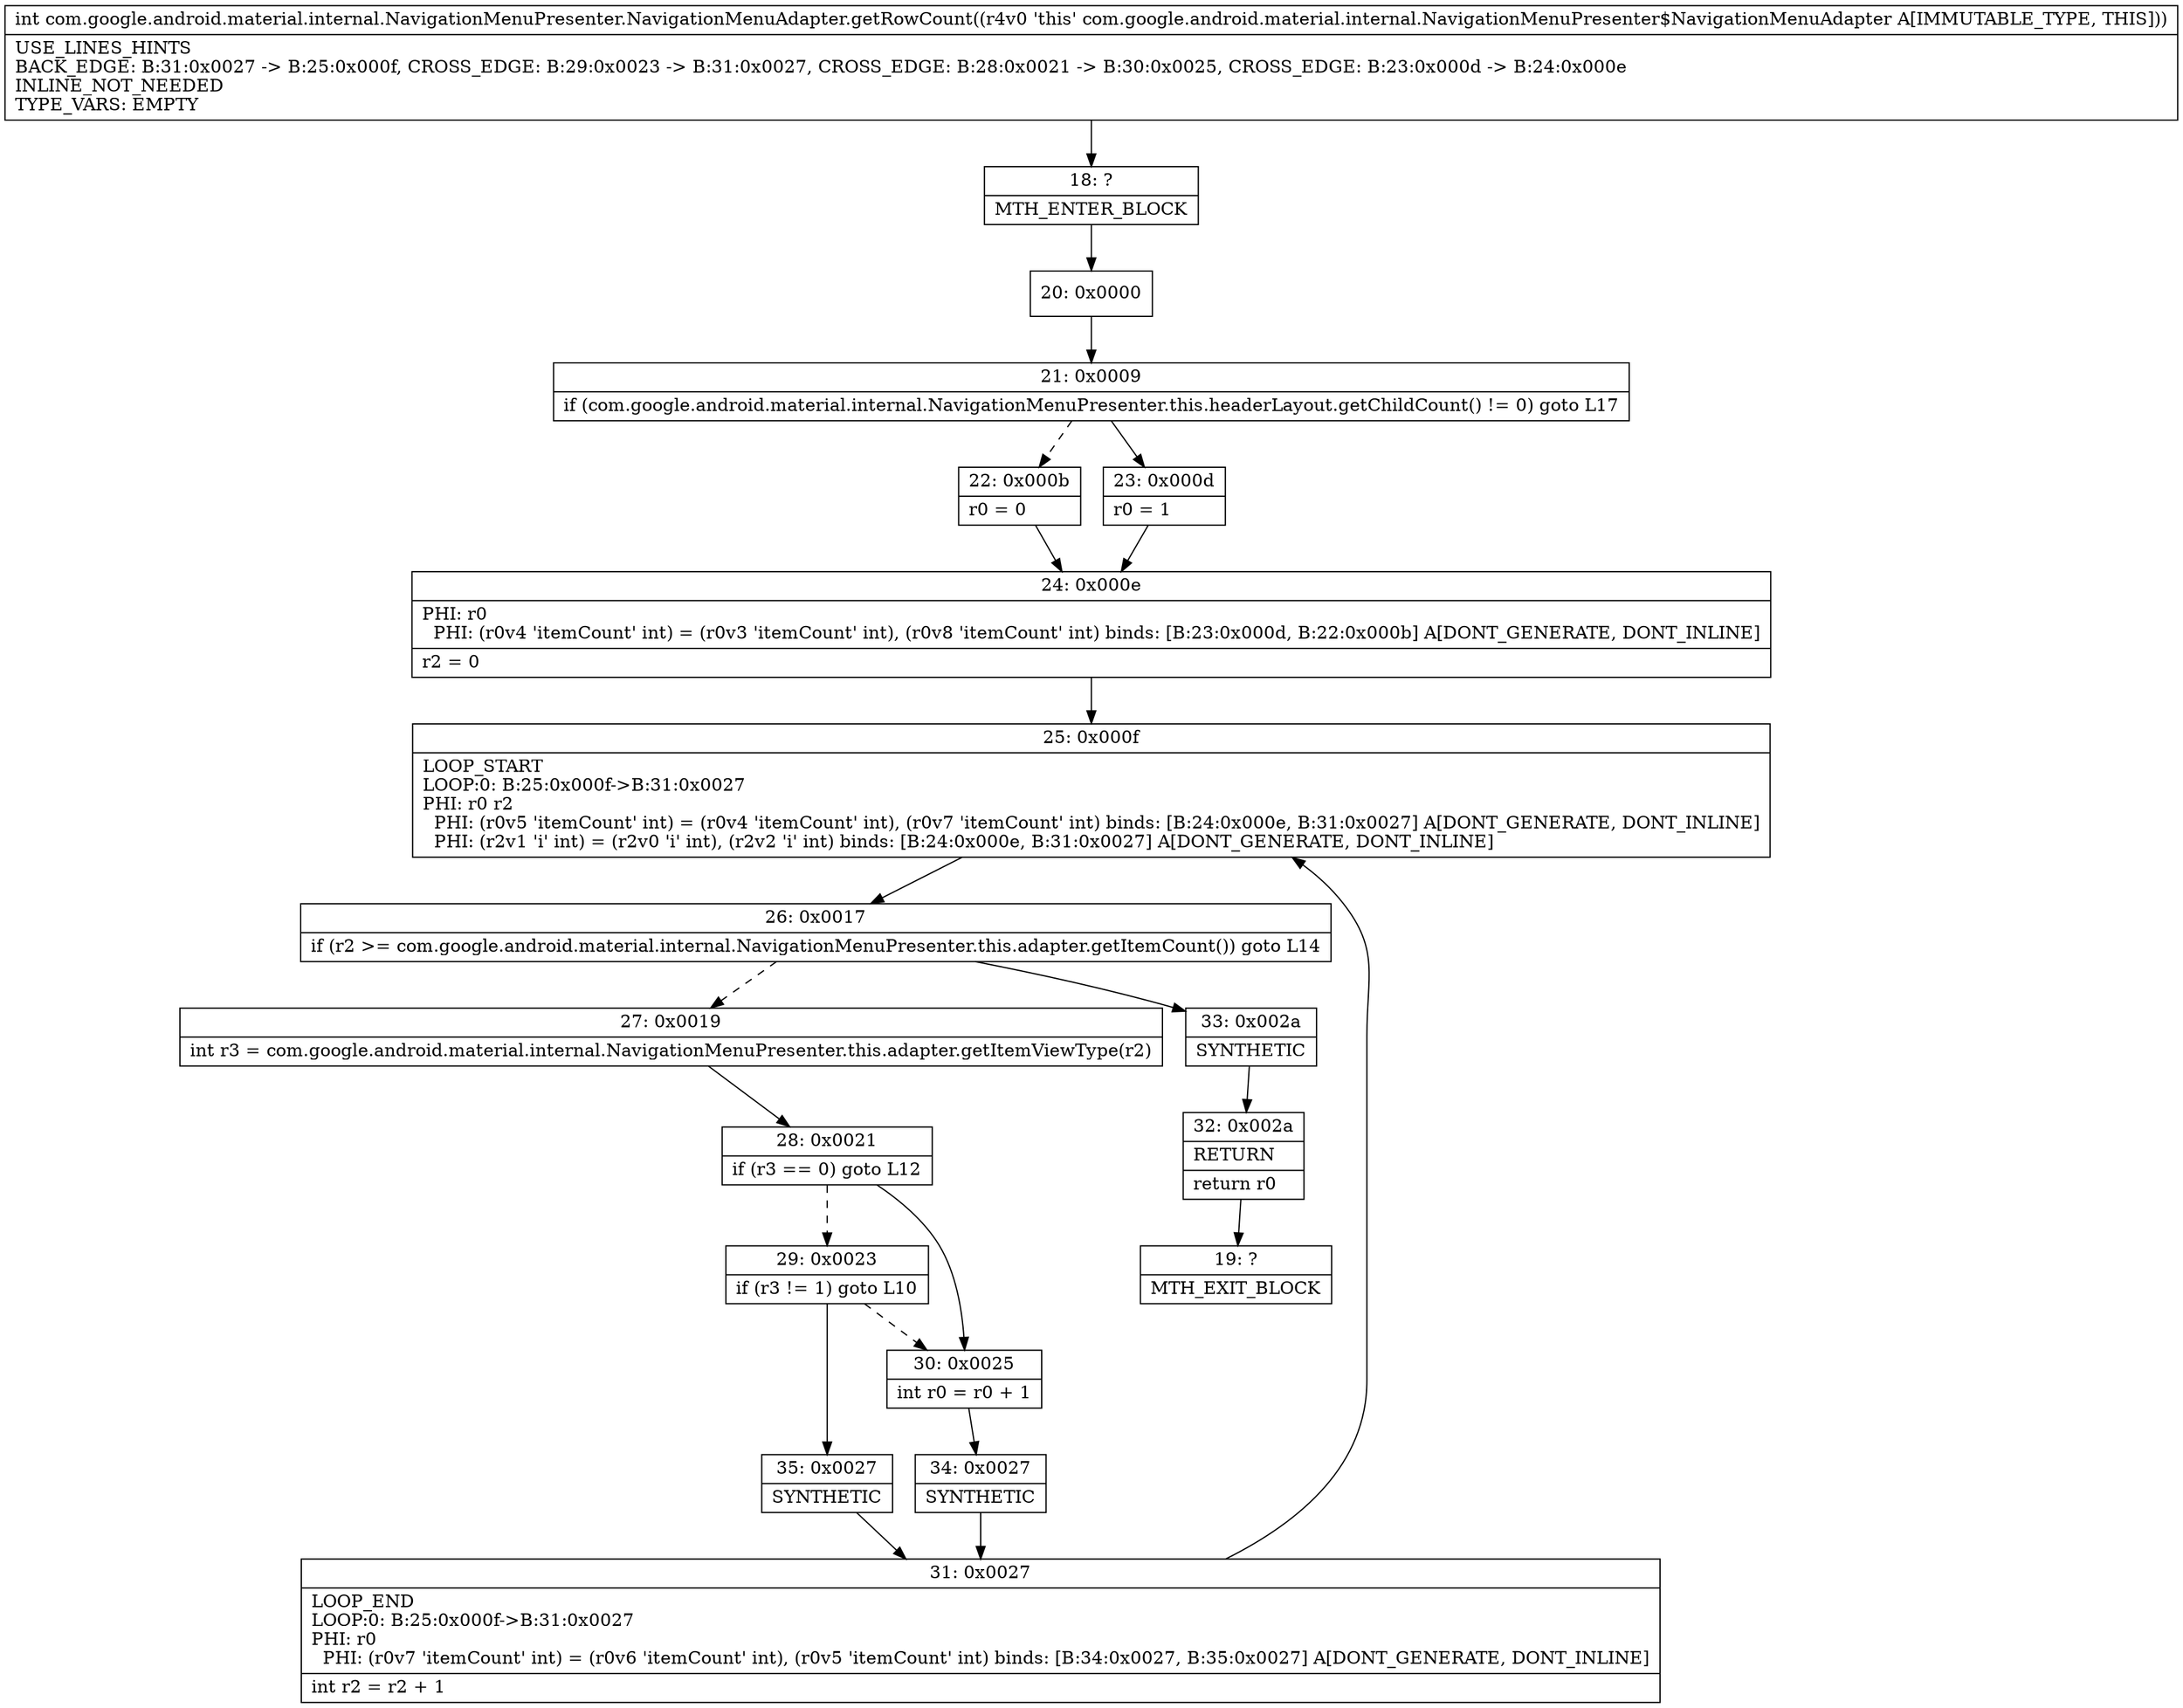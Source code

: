 digraph "CFG forcom.google.android.material.internal.NavigationMenuPresenter.NavigationMenuAdapter.getRowCount()I" {
Node_18 [shape=record,label="{18\:\ ?|MTH_ENTER_BLOCK\l}"];
Node_20 [shape=record,label="{20\:\ 0x0000}"];
Node_21 [shape=record,label="{21\:\ 0x0009|if (com.google.android.material.internal.NavigationMenuPresenter.this.headerLayout.getChildCount() != 0) goto L17\l}"];
Node_22 [shape=record,label="{22\:\ 0x000b|r0 = 0\l}"];
Node_24 [shape=record,label="{24\:\ 0x000e|PHI: r0 \l  PHI: (r0v4 'itemCount' int) = (r0v3 'itemCount' int), (r0v8 'itemCount' int) binds: [B:23:0x000d, B:22:0x000b] A[DONT_GENERATE, DONT_INLINE]\l|r2 = 0\l}"];
Node_25 [shape=record,label="{25\:\ 0x000f|LOOP_START\lLOOP:0: B:25:0x000f\-\>B:31:0x0027\lPHI: r0 r2 \l  PHI: (r0v5 'itemCount' int) = (r0v4 'itemCount' int), (r0v7 'itemCount' int) binds: [B:24:0x000e, B:31:0x0027] A[DONT_GENERATE, DONT_INLINE]\l  PHI: (r2v1 'i' int) = (r2v0 'i' int), (r2v2 'i' int) binds: [B:24:0x000e, B:31:0x0027] A[DONT_GENERATE, DONT_INLINE]\l}"];
Node_26 [shape=record,label="{26\:\ 0x0017|if (r2 \>= com.google.android.material.internal.NavigationMenuPresenter.this.adapter.getItemCount()) goto L14\l}"];
Node_27 [shape=record,label="{27\:\ 0x0019|int r3 = com.google.android.material.internal.NavigationMenuPresenter.this.adapter.getItemViewType(r2)\l}"];
Node_28 [shape=record,label="{28\:\ 0x0021|if (r3 == 0) goto L12\l}"];
Node_29 [shape=record,label="{29\:\ 0x0023|if (r3 != 1) goto L10\l}"];
Node_35 [shape=record,label="{35\:\ 0x0027|SYNTHETIC\l}"];
Node_31 [shape=record,label="{31\:\ 0x0027|LOOP_END\lLOOP:0: B:25:0x000f\-\>B:31:0x0027\lPHI: r0 \l  PHI: (r0v7 'itemCount' int) = (r0v6 'itemCount' int), (r0v5 'itemCount' int) binds: [B:34:0x0027, B:35:0x0027] A[DONT_GENERATE, DONT_INLINE]\l|int r2 = r2 + 1\l}"];
Node_30 [shape=record,label="{30\:\ 0x0025|int r0 = r0 + 1\l}"];
Node_34 [shape=record,label="{34\:\ 0x0027|SYNTHETIC\l}"];
Node_33 [shape=record,label="{33\:\ 0x002a|SYNTHETIC\l}"];
Node_32 [shape=record,label="{32\:\ 0x002a|RETURN\l|return r0\l}"];
Node_19 [shape=record,label="{19\:\ ?|MTH_EXIT_BLOCK\l}"];
Node_23 [shape=record,label="{23\:\ 0x000d|r0 = 1\l}"];
MethodNode[shape=record,label="{int com.google.android.material.internal.NavigationMenuPresenter.NavigationMenuAdapter.getRowCount((r4v0 'this' com.google.android.material.internal.NavigationMenuPresenter$NavigationMenuAdapter A[IMMUTABLE_TYPE, THIS]))  | USE_LINES_HINTS\lBACK_EDGE: B:31:0x0027 \-\> B:25:0x000f, CROSS_EDGE: B:29:0x0023 \-\> B:31:0x0027, CROSS_EDGE: B:28:0x0021 \-\> B:30:0x0025, CROSS_EDGE: B:23:0x000d \-\> B:24:0x000e\lINLINE_NOT_NEEDED\lTYPE_VARS: EMPTY\l}"];
MethodNode -> Node_18;Node_18 -> Node_20;
Node_20 -> Node_21;
Node_21 -> Node_22[style=dashed];
Node_21 -> Node_23;
Node_22 -> Node_24;
Node_24 -> Node_25;
Node_25 -> Node_26;
Node_26 -> Node_27[style=dashed];
Node_26 -> Node_33;
Node_27 -> Node_28;
Node_28 -> Node_29[style=dashed];
Node_28 -> Node_30;
Node_29 -> Node_30[style=dashed];
Node_29 -> Node_35;
Node_35 -> Node_31;
Node_31 -> Node_25;
Node_30 -> Node_34;
Node_34 -> Node_31;
Node_33 -> Node_32;
Node_32 -> Node_19;
Node_23 -> Node_24;
}

